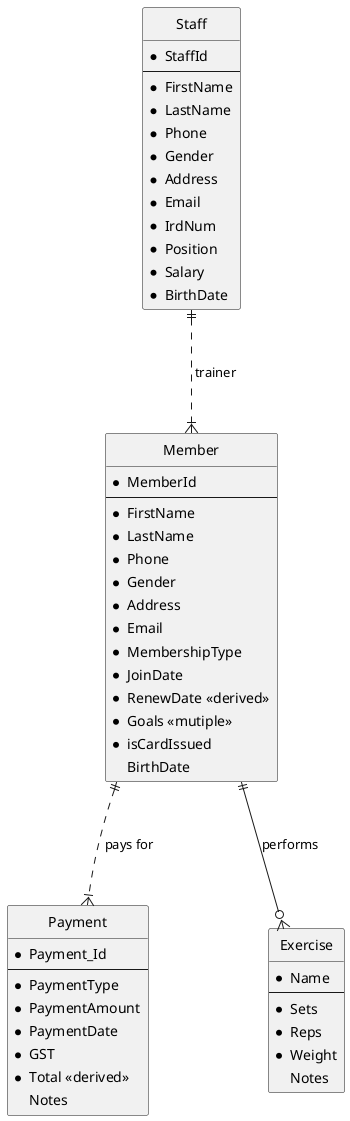 @startuml

skinparam {
  Style StrictUML

  ' make the stereotypes less ugly
  ClassStereotypeFont {
    Size 10
    Style plain
  }

  ' make boxes slightly less pointy
  RoundCorner 5

  ' make everything slightly less cramped
  Padding 2

  ' vertical spacing (make room for labels)
  RankSep 100

  ' horizontal spacing (make room for labels)
  NodeSep 120
}

class "Member" as member {
    * MemberId
    --
    * FirstName
    * LastName
    * Phone
    * Gender
    * Address
    * Email
    * MembershipType
    * JoinDate
    * RenewDate <<derived>>
    * Goals <<mutiple>>
    * isCardIssued
    BirthDate
}

class "Staff" as staff {
    * StaffId
    --
    * FirstName
    * LastName
    * Phone
    * Gender
    * Address
    * Email
    * IrdNum
    * Position
    * Salary
    * BirthDate
}


class "Payment" as payment {
    * Payment_Id
    --
    * PaymentType
    * PaymentAmount
    * PaymentDate
    * GST
    * Total <<derived>>
    Notes
}


class "Exercise" as exercise {
    * Name
    ---
    * Sets
    * Reps
    * Weight
    Notes
}


staff ||..|{ member : trainer
member ||..|{ payment : pays for
member ||--o{ exercise : performs












@enduml